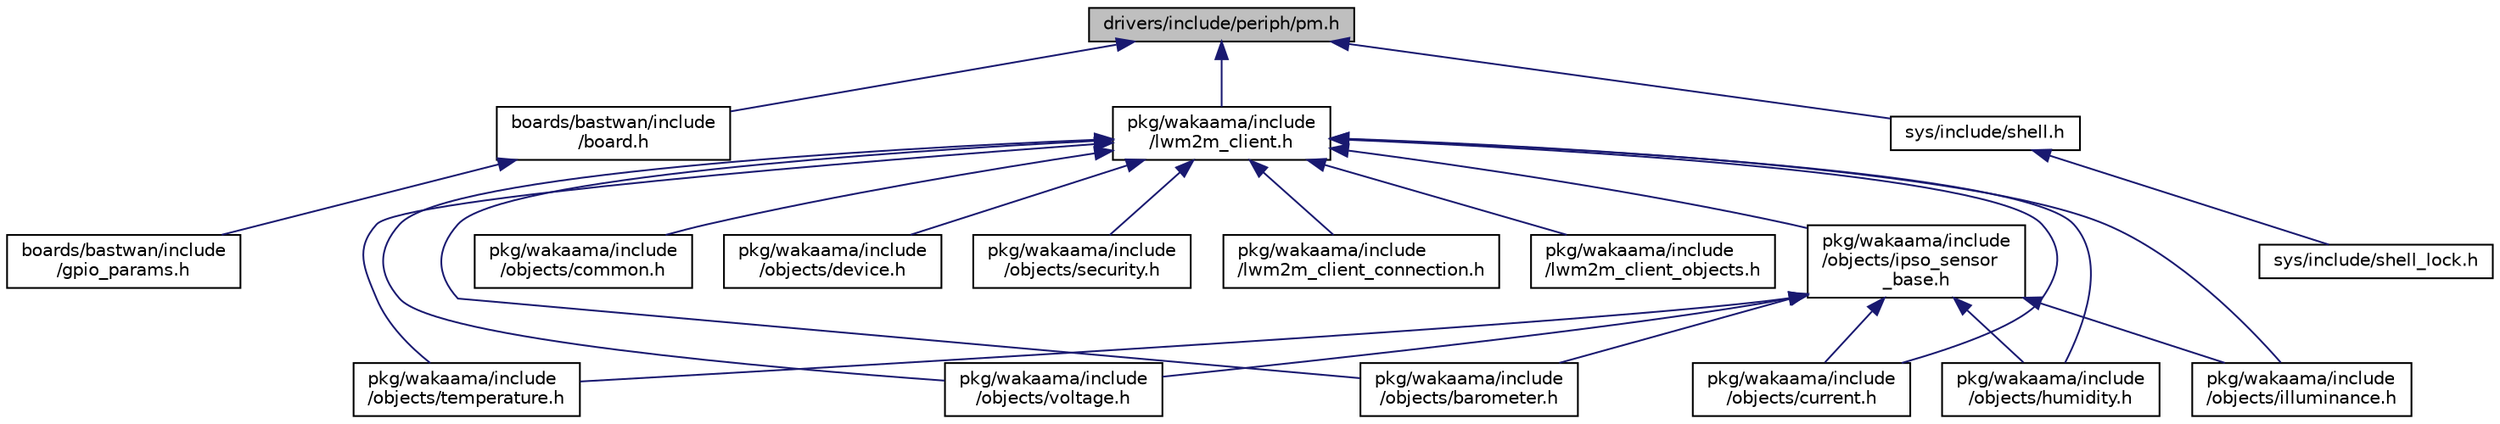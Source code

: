 digraph "drivers/include/periph/pm.h"
{
 // LATEX_PDF_SIZE
  edge [fontname="Helvetica",fontsize="10",labelfontname="Helvetica",labelfontsize="10"];
  node [fontname="Helvetica",fontsize="10",shape=record];
  Node1 [label="drivers/include/periph/pm.h",height=0.2,width=0.4,color="black", fillcolor="grey75", style="filled", fontcolor="black",tooltip="Power management interface."];
  Node1 -> Node2 [dir="back",color="midnightblue",fontsize="10",style="solid",fontname="Helvetica"];
  Node2 [label="boards/bastwan/include\l/board.h",height=0.2,width=0.4,color="black", fillcolor="white", style="filled",URL="$bastwan_2include_2board_8h.html",tooltip="Support for the BASTWAN SAM R34 board."];
  Node2 -> Node3 [dir="back",color="midnightblue",fontsize="10",style="solid",fontname="Helvetica"];
  Node3 [label="boards/bastwan/include\l/gpio_params.h",height=0.2,width=0.4,color="black", fillcolor="white", style="filled",URL="$bastwan_2include_2gpio__params_8h.html",tooltip="Board specific configuration of direct mapped GPIOs."];
  Node1 -> Node4 [dir="back",color="midnightblue",fontsize="10",style="solid",fontname="Helvetica"];
  Node4 [label="pkg/wakaama/include\l/lwm2m_client.h",height=0.2,width=0.4,color="black", fillcolor="white", style="filled",URL="$lwm2m__client_8h.html",tooltip="Definitions and public API for a LwM2M client using Wakaama."];
  Node4 -> Node5 [dir="back",color="midnightblue",fontsize="10",style="solid",fontname="Helvetica"];
  Node5 [label="pkg/wakaama/include\l/lwm2m_client_connection.h",height=0.2,width=0.4,color="black", fillcolor="white", style="filled",URL="$lwm2m__client__connection_8h.html",tooltip="Public API and definitions of the connection handle for LwM2M client implementation using Wakaama."];
  Node4 -> Node6 [dir="back",color="midnightblue",fontsize="10",style="solid",fontname="Helvetica"];
  Node6 [label="pkg/wakaama/include\l/lwm2m_client_objects.h",height=0.2,width=0.4,color="black", fillcolor="white", style="filled",URL="$lwm2m__client__objects_8h.html",tooltip="Public API and definitions for the helper functions to interact with basic objects from a LwM2M clien..."];
  Node4 -> Node7 [dir="back",color="midnightblue",fontsize="10",style="solid",fontname="Helvetica"];
  Node7 [label="pkg/wakaama/include\l/objects/barometer.h",height=0.2,width=0.4,color="black", fillcolor="white", style="filled",URL="$barometer_8h.html",tooltip=" "];
  Node4 -> Node8 [dir="back",color="midnightblue",fontsize="10",style="solid",fontname="Helvetica"];
  Node8 [label="pkg/wakaama/include\l/objects/common.h",height=0.2,width=0.4,color="black", fillcolor="white", style="filled",URL="$pkg_2wakaama_2include_2objects_2common_8h.html",tooltip=" "];
  Node4 -> Node9 [dir="back",color="midnightblue",fontsize="10",style="solid",fontname="Helvetica"];
  Node9 [label="pkg/wakaama/include\l/objects/current.h",height=0.2,width=0.4,color="black", fillcolor="white", style="filled",URL="$current_8h.html",tooltip=" "];
  Node4 -> Node10 [dir="back",color="midnightblue",fontsize="10",style="solid",fontname="Helvetica"];
  Node10 [label="pkg/wakaama/include\l/objects/device.h",height=0.2,width=0.4,color="black", fillcolor="white", style="filled",URL="$pkg_2wakaama_2include_2objects_2device_8h.html",tooltip=" "];
  Node4 -> Node11 [dir="back",color="midnightblue",fontsize="10",style="solid",fontname="Helvetica"];
  Node11 [label="pkg/wakaama/include\l/objects/humidity.h",height=0.2,width=0.4,color="black", fillcolor="white", style="filled",URL="$humidity_8h.html",tooltip=" "];
  Node4 -> Node12 [dir="back",color="midnightblue",fontsize="10",style="solid",fontname="Helvetica"];
  Node12 [label="pkg/wakaama/include\l/objects/illuminance.h",height=0.2,width=0.4,color="black", fillcolor="white", style="filled",URL="$illuminance_8h.html",tooltip=" "];
  Node4 -> Node13 [dir="back",color="midnightblue",fontsize="10",style="solid",fontname="Helvetica"];
  Node13 [label="pkg/wakaama/include\l/objects/ipso_sensor\l_base.h",height=0.2,width=0.4,color="black", fillcolor="white", style="filled",URL="$ipso__sensor__base_8h.html",tooltip=" "];
  Node13 -> Node7 [dir="back",color="midnightblue",fontsize="10",style="solid",fontname="Helvetica"];
  Node13 -> Node9 [dir="back",color="midnightblue",fontsize="10",style="solid",fontname="Helvetica"];
  Node13 -> Node11 [dir="back",color="midnightblue",fontsize="10",style="solid",fontname="Helvetica"];
  Node13 -> Node12 [dir="back",color="midnightblue",fontsize="10",style="solid",fontname="Helvetica"];
  Node13 -> Node14 [dir="back",color="midnightblue",fontsize="10",style="solid",fontname="Helvetica"];
  Node14 [label="pkg/wakaama/include\l/objects/temperature.h",height=0.2,width=0.4,color="black", fillcolor="white", style="filled",URL="$temperature_8h.html",tooltip=" "];
  Node13 -> Node15 [dir="back",color="midnightblue",fontsize="10",style="solid",fontname="Helvetica"];
  Node15 [label="pkg/wakaama/include\l/objects/voltage.h",height=0.2,width=0.4,color="black", fillcolor="white", style="filled",URL="$voltage_8h.html",tooltip=" "];
  Node4 -> Node16 [dir="back",color="midnightblue",fontsize="10",style="solid",fontname="Helvetica"];
  Node16 [label="pkg/wakaama/include\l/objects/security.h",height=0.2,width=0.4,color="black", fillcolor="white", style="filled",URL="$security_8h.html",tooltip=" "];
  Node4 -> Node14 [dir="back",color="midnightblue",fontsize="10",style="solid",fontname="Helvetica"];
  Node4 -> Node15 [dir="back",color="midnightblue",fontsize="10",style="solid",fontname="Helvetica"];
  Node1 -> Node17 [dir="back",color="midnightblue",fontsize="10",style="solid",fontname="Helvetica"];
  Node17 [label="sys/include/shell.h",height=0.2,width=0.4,color="black", fillcolor="white", style="filled",URL="$shell_8h.html",tooltip="Shell interface definition."];
  Node17 -> Node18 [dir="back",color="midnightblue",fontsize="10",style="solid",fontname="Helvetica"];
  Node18 [label="sys/include/shell_lock.h",height=0.2,width=0.4,color="black", fillcolor="white", style="filled",URL="$shell__lock_8h.html",tooltip="Shell interface definition."];
}
